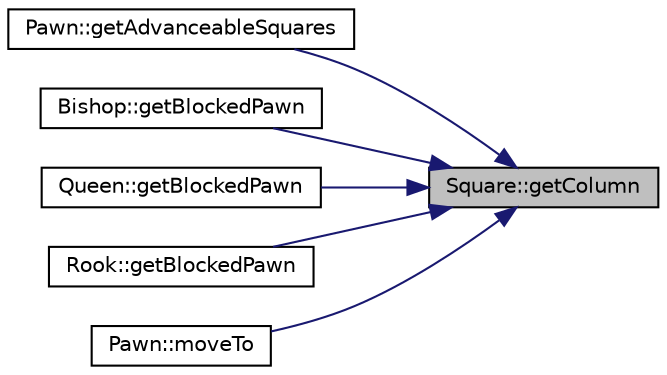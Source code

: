 digraph "Square::getColumn"
{
 // LATEX_PDF_SIZE
  bgcolor="transparent";
  edge [fontname="Helvetica",fontsize="10",labelfontname="Helvetica",labelfontsize="10"];
  node [fontname="Helvetica",fontsize="10",shape=record];
  rankdir="RL";
  Node1 [label="Square::getColumn",height=0.2,width=0.4,color="black", fillcolor="grey75", style="filled", fontcolor="black",tooltip=" "];
  Node1 -> Node2 [dir="back",color="midnightblue",fontsize="10",style="solid",fontname="Helvetica"];
  Node2 [label="Pawn::getAdvanceableSquares",height=0.2,width=0.4,color="black",URL="$de/dff/classPawn.html#a962b686adfeb638d802ea5756173d138",tooltip=" "];
  Node1 -> Node3 [dir="back",color="midnightblue",fontsize="10",style="solid",fontname="Helvetica"];
  Node3 [label="Bishop::getBlockedPawn",height=0.2,width=0.4,color="black",URL="$de/dfb/classBishop.html#a653135611d9742ed6210ca4e129aa269",tooltip=" "];
  Node1 -> Node4 [dir="back",color="midnightblue",fontsize="10",style="solid",fontname="Helvetica"];
  Node4 [label="Queen::getBlockedPawn",height=0.2,width=0.4,color="black",URL="$d5/d3f/classQueen.html#ac581874885155768bee2550f5bc61949",tooltip=" "];
  Node1 -> Node5 [dir="back",color="midnightblue",fontsize="10",style="solid",fontname="Helvetica"];
  Node5 [label="Rook::getBlockedPawn",height=0.2,width=0.4,color="black",URL="$db/d7e/classRook.html#ad1d4441ffc4ed5cfe4c9b8c321712a76",tooltip=" "];
  Node1 -> Node6 [dir="back",color="midnightblue",fontsize="10",style="solid",fontname="Helvetica"];
  Node6 [label="Pawn::moveTo",height=0.2,width=0.4,color="black",URL="$de/dff/classPawn.html#a09d721be0b6bc891dd4453018b1252e1",tooltip=" "];
}
